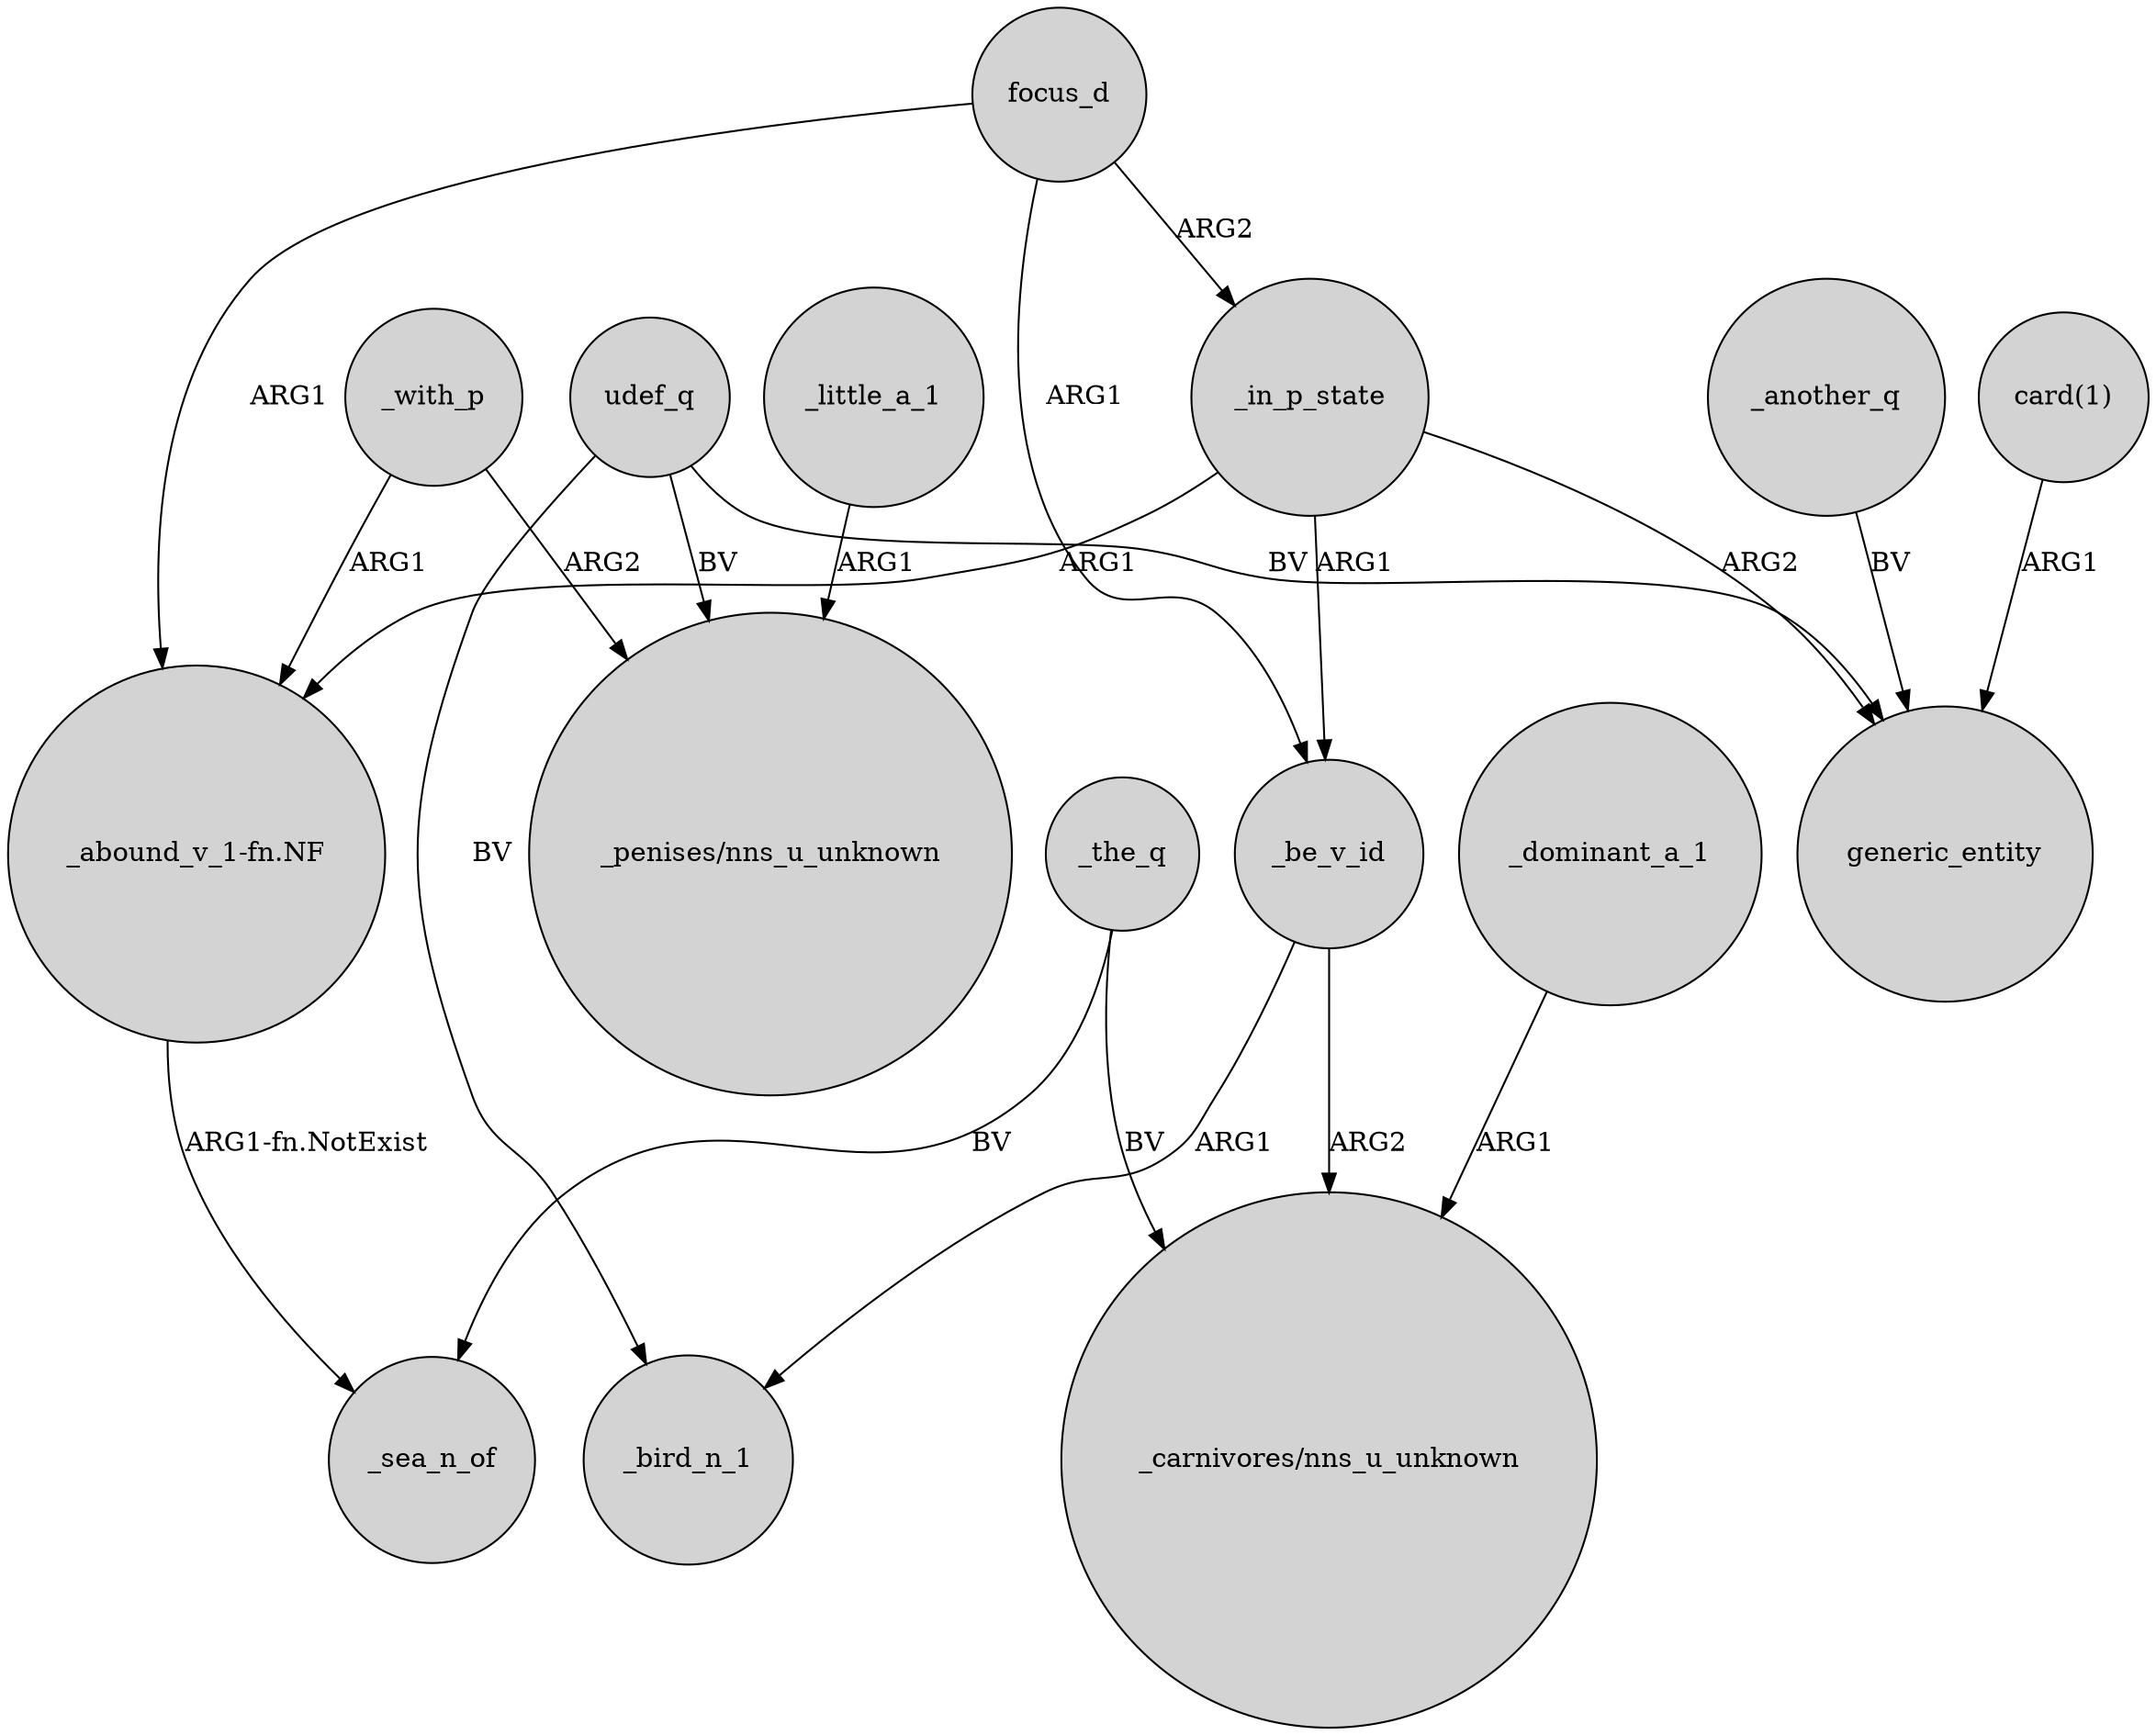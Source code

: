 digraph {
	node [shape=circle style=filled]
	_the_q -> _sea_n_of [label=BV]
	udef_q -> generic_entity [label=BV]
	_with_p -> "_penises/nns_u_unknown" [label=ARG2]
	focus_d -> _in_p_state [label=ARG2]
	_in_p_state -> _be_v_id [label=ARG1]
	_with_p -> "_abound_v_1-fn.NF" [label=ARG1]
	focus_d -> "_abound_v_1-fn.NF" [label=ARG1]
	_another_q -> generic_entity [label=BV]
	focus_d -> _be_v_id [label=ARG1]
	_be_v_id -> "_carnivores/nns_u_unknown" [label=ARG2]
	_be_v_id -> _bird_n_1 [label=ARG1]
	udef_q -> _bird_n_1 [label=BV]
	_little_a_1 -> "_penises/nns_u_unknown" [label=ARG1]
	_in_p_state -> generic_entity [label=ARG2]
	"_abound_v_1-fn.NF" -> _sea_n_of [label="ARG1-fn.NotExist"]
	udef_q -> "_penises/nns_u_unknown" [label=BV]
	"card(1)" -> generic_entity [label=ARG1]
	_the_q -> "_carnivores/nns_u_unknown" [label=BV]
	_in_p_state -> "_abound_v_1-fn.NF" [label=ARG1]
	_dominant_a_1 -> "_carnivores/nns_u_unknown" [label=ARG1]
}
